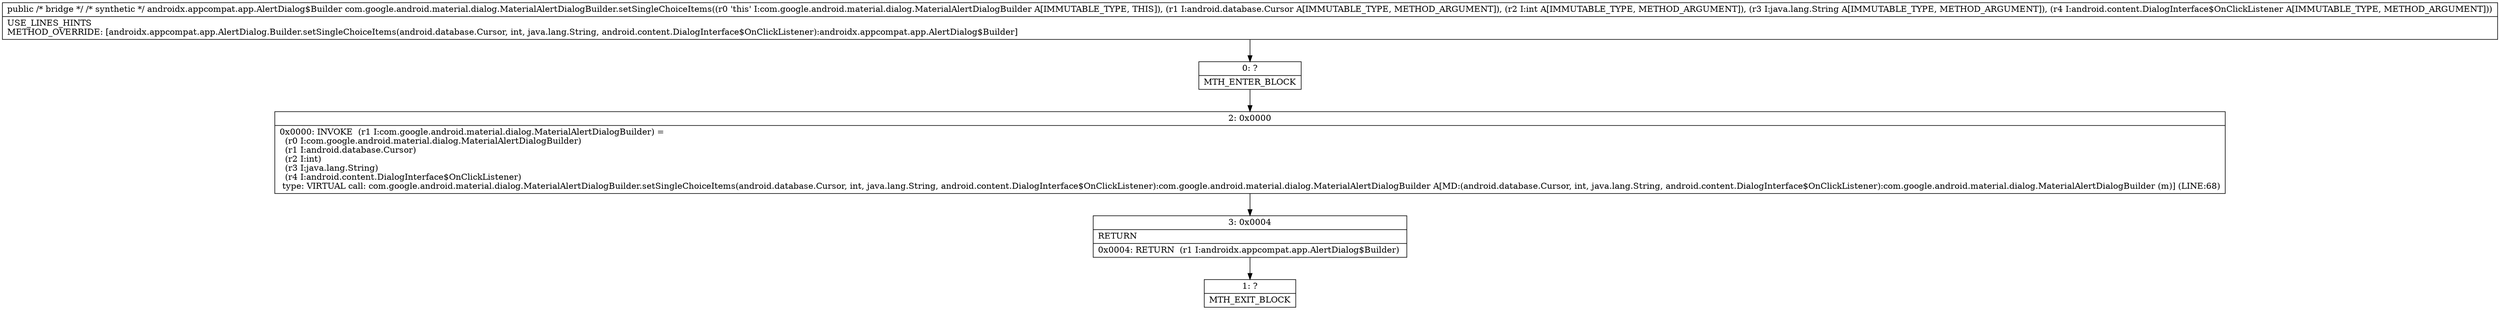 digraph "CFG forcom.google.android.material.dialog.MaterialAlertDialogBuilder.setSingleChoiceItems(Landroid\/database\/Cursor;ILjava\/lang\/String;Landroid\/content\/DialogInterface$OnClickListener;)Landroidx\/appcompat\/app\/AlertDialog$Builder;" {
Node_0 [shape=record,label="{0\:\ ?|MTH_ENTER_BLOCK\l}"];
Node_2 [shape=record,label="{2\:\ 0x0000|0x0000: INVOKE  (r1 I:com.google.android.material.dialog.MaterialAlertDialogBuilder) = \l  (r0 I:com.google.android.material.dialog.MaterialAlertDialogBuilder)\l  (r1 I:android.database.Cursor)\l  (r2 I:int)\l  (r3 I:java.lang.String)\l  (r4 I:android.content.DialogInterface$OnClickListener)\l type: VIRTUAL call: com.google.android.material.dialog.MaterialAlertDialogBuilder.setSingleChoiceItems(android.database.Cursor, int, java.lang.String, android.content.DialogInterface$OnClickListener):com.google.android.material.dialog.MaterialAlertDialogBuilder A[MD:(android.database.Cursor, int, java.lang.String, android.content.DialogInterface$OnClickListener):com.google.android.material.dialog.MaterialAlertDialogBuilder (m)] (LINE:68)\l}"];
Node_3 [shape=record,label="{3\:\ 0x0004|RETURN\l|0x0004: RETURN  (r1 I:androidx.appcompat.app.AlertDialog$Builder) \l}"];
Node_1 [shape=record,label="{1\:\ ?|MTH_EXIT_BLOCK\l}"];
MethodNode[shape=record,label="{public \/* bridge *\/ \/* synthetic *\/ androidx.appcompat.app.AlertDialog$Builder com.google.android.material.dialog.MaterialAlertDialogBuilder.setSingleChoiceItems((r0 'this' I:com.google.android.material.dialog.MaterialAlertDialogBuilder A[IMMUTABLE_TYPE, THIS]), (r1 I:android.database.Cursor A[IMMUTABLE_TYPE, METHOD_ARGUMENT]), (r2 I:int A[IMMUTABLE_TYPE, METHOD_ARGUMENT]), (r3 I:java.lang.String A[IMMUTABLE_TYPE, METHOD_ARGUMENT]), (r4 I:android.content.DialogInterface$OnClickListener A[IMMUTABLE_TYPE, METHOD_ARGUMENT]))  | USE_LINES_HINTS\lMETHOD_OVERRIDE: [androidx.appcompat.app.AlertDialog.Builder.setSingleChoiceItems(android.database.Cursor, int, java.lang.String, android.content.DialogInterface$OnClickListener):androidx.appcompat.app.AlertDialog$Builder]\l}"];
MethodNode -> Node_0;Node_0 -> Node_2;
Node_2 -> Node_3;
Node_3 -> Node_1;
}

